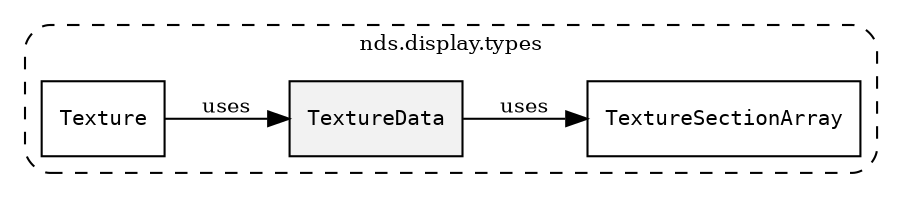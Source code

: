 /**
 * This dot file creates symbol collaboration diagram for TextureData.
 */
digraph ZSERIO
{
    node [shape=box, fontsize=10];
    rankdir="LR";
    fontsize=10;
    tooltip="TextureData collaboration diagram";

    subgraph "cluster_nds.display.types"
    {
        style="dashed, rounded";
        label="nds.display.types";
        tooltip="Package nds.display.types";
        href="../../../content/packages/nds.display.types.html#Package-nds-display-types";
        target="_parent";

        "TextureData" [style="filled", fillcolor="#0000000D", target="_parent", label=<<font face="monospace"><table align="center" border="0" cellspacing="0" cellpadding="0"><tr><td href="../../../content/packages/nds.display.types.html#Structure-TextureData" title="Structure defined in nds.display.types">TextureData</td></tr></table></font>>];
        "TextureSectionArray" [target="_parent", label=<<font face="monospace"><table align="center" border="0" cellspacing="0" cellpadding="0"><tr><td href="../../../content/packages/nds.display.types.html#Structure-TextureSectionArray" title="Structure defined in nds.display.types">TextureSectionArray</td></tr></table></font>>];
        "Texture" [target="_parent", label=<<font face="monospace"><table align="center" border="0" cellspacing="0" cellpadding="0"><tr><td href="../../../content/packages/nds.display.types.html#Structure-Texture" title="Structure defined in nds.display.types">Texture</td></tr></table></font>>];
    }

    "TextureData" -> "TextureSectionArray" [label="uses", fontsize=10];
    "Texture" -> "TextureData" [label="uses", fontsize=10];
}
